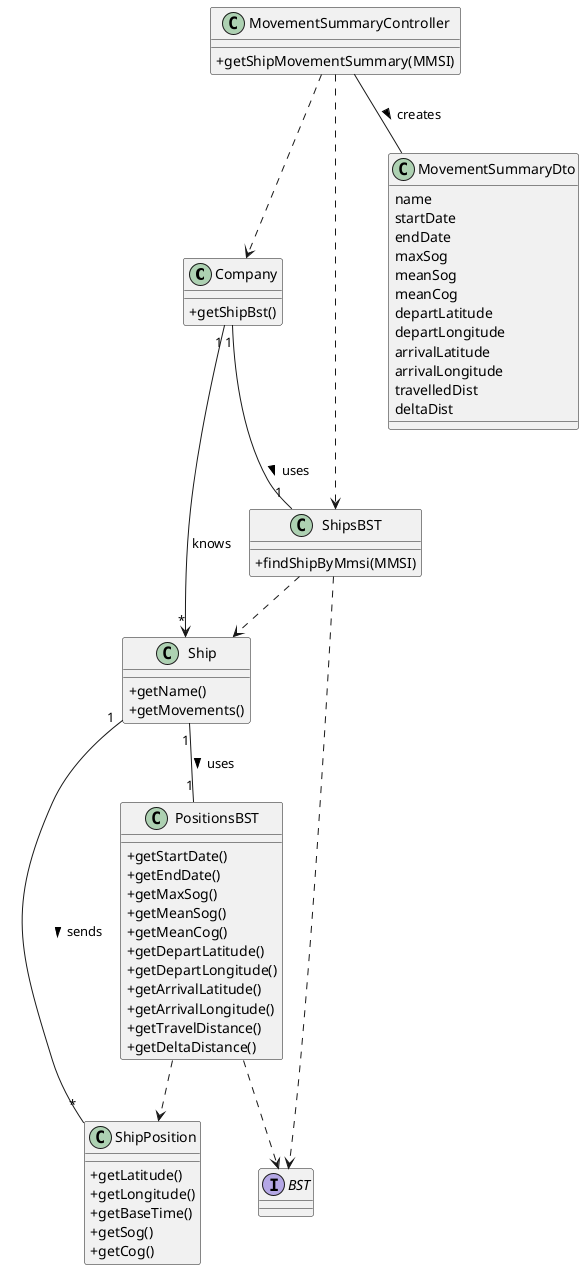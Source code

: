 @startuml
skinparam classAttributeIconSize 0

class Company{
    +getShipBst()
}
Interface BST{}

class Ship {
    +getName()
    +getMovements()
}

class ShipsBST{
    +findShipByMmsi(MMSI)
}

class ShipPosition{
    +getLatitude()
    +getLongitude()
    +getBaseTime()
    +getSog()
    +getCog()
}

class PositionsBST {
    +getStartDate()
    +getEndDate()
    +getMaxSog()
    +getMeanSog()
    +getMeanCog()
    +getDepartLatitude()
    +getDepartLongitude()
    +getArrivalLatitude()
    +getArrivalLongitude()
    +getTravelDistance()
    +getDeltaDistance()
}


class MovementSummaryController {
+getShipMovementSummary(MMSI)
}

class MovementSummaryDto{
    name
    startDate
    endDate
    maxSog
    meanSog
    meanCog
    departLatitude
    departLongitude
    arrivalLatitude
    arrivalLongitude
    travelledDist
    deltaDist
}


MovementSummaryController ..> Company
MovementSummaryController ..> ShipsBST
MovementSummaryController -- MovementSummaryDto: creates >
Company "1" --> "*" Ship : knows
Company "1" -- "1" ShipsBST : uses >
ShipsBST ..> Ship
Ship "1" -- "*" ShipPosition : sends >
Ship "1" -- "1" PositionsBST : uses >
PositionsBST ..> ShipPosition
ShipsBST ..> BST
PositionsBST ..> BST

@enduml
